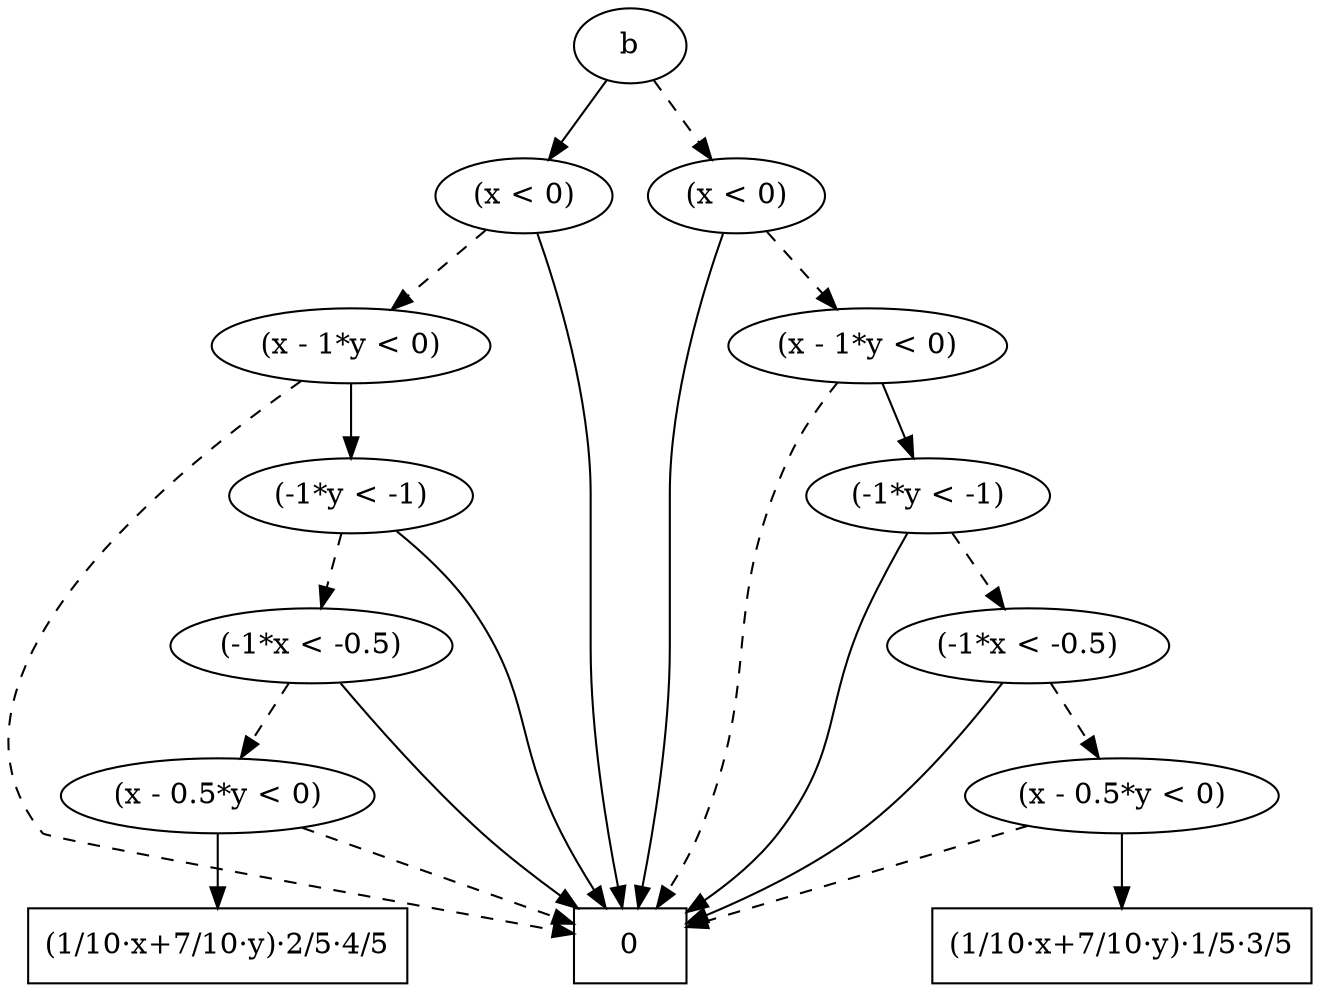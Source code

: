 digraph G {
	rankdir = TB;
	331 [label="b", shape=""]
	331 -> 328
	331 -> 323 [style=dashed]
	{rank = same; 331;}
	328 [label="(x < 0)", shape=""]
	328 -> 1
	328 -> 327 [style=dashed]
	323 [label="(x < 0)", shape=""]
	323 -> 1
	323 -> 322 [style=dashed]
	{rank = same; 328; 323;}
	1 [label="0", shape="box"]
	290 [label="(1/10·x+7/10·y)·1/5·3/5", shape="box"]
	294 [label="(1/10·x+7/10·y)·2/5·4/5", shape="box"]
	{rank = same; 1; 290; 294;}
	322 [label="(x - 1*y < 0)", shape=""]
	322 -> 321
	322 -> 1 [style=dashed]
	327 [label="(x - 1*y < 0)", shape=""]
	327 -> 326
	327 -> 1 [style=dashed]
	{rank = same; 322; 327;}
	321 [label="(-1*y < -1)", shape=""]
	321 -> 1
	321 -> 320 [style=dashed]
	326 [label="(-1*y < -1)", shape=""]
	326 -> 1
	326 -> 325 [style=dashed]
	{rank = same; 321; 326;}
	320 [label="(-1*x < -0.5)", shape=""]
	320 -> 1
	320 -> 302 [style=dashed]
	325 [label="(-1*x < -0.5)", shape=""]
	325 -> 1
	325 -> 311 [style=dashed]
	{rank = same; 320; 325;}
	302 [label="(x - 0.5*y < 0)", shape=""]
	302 -> 290
	302 -> 1 [style=dashed]
	311 [label="(x - 0.5*y < 0)", shape=""]
	311 -> 294
	311 -> 1 [style=dashed]
	{rank = same; 302; 311;}
}
